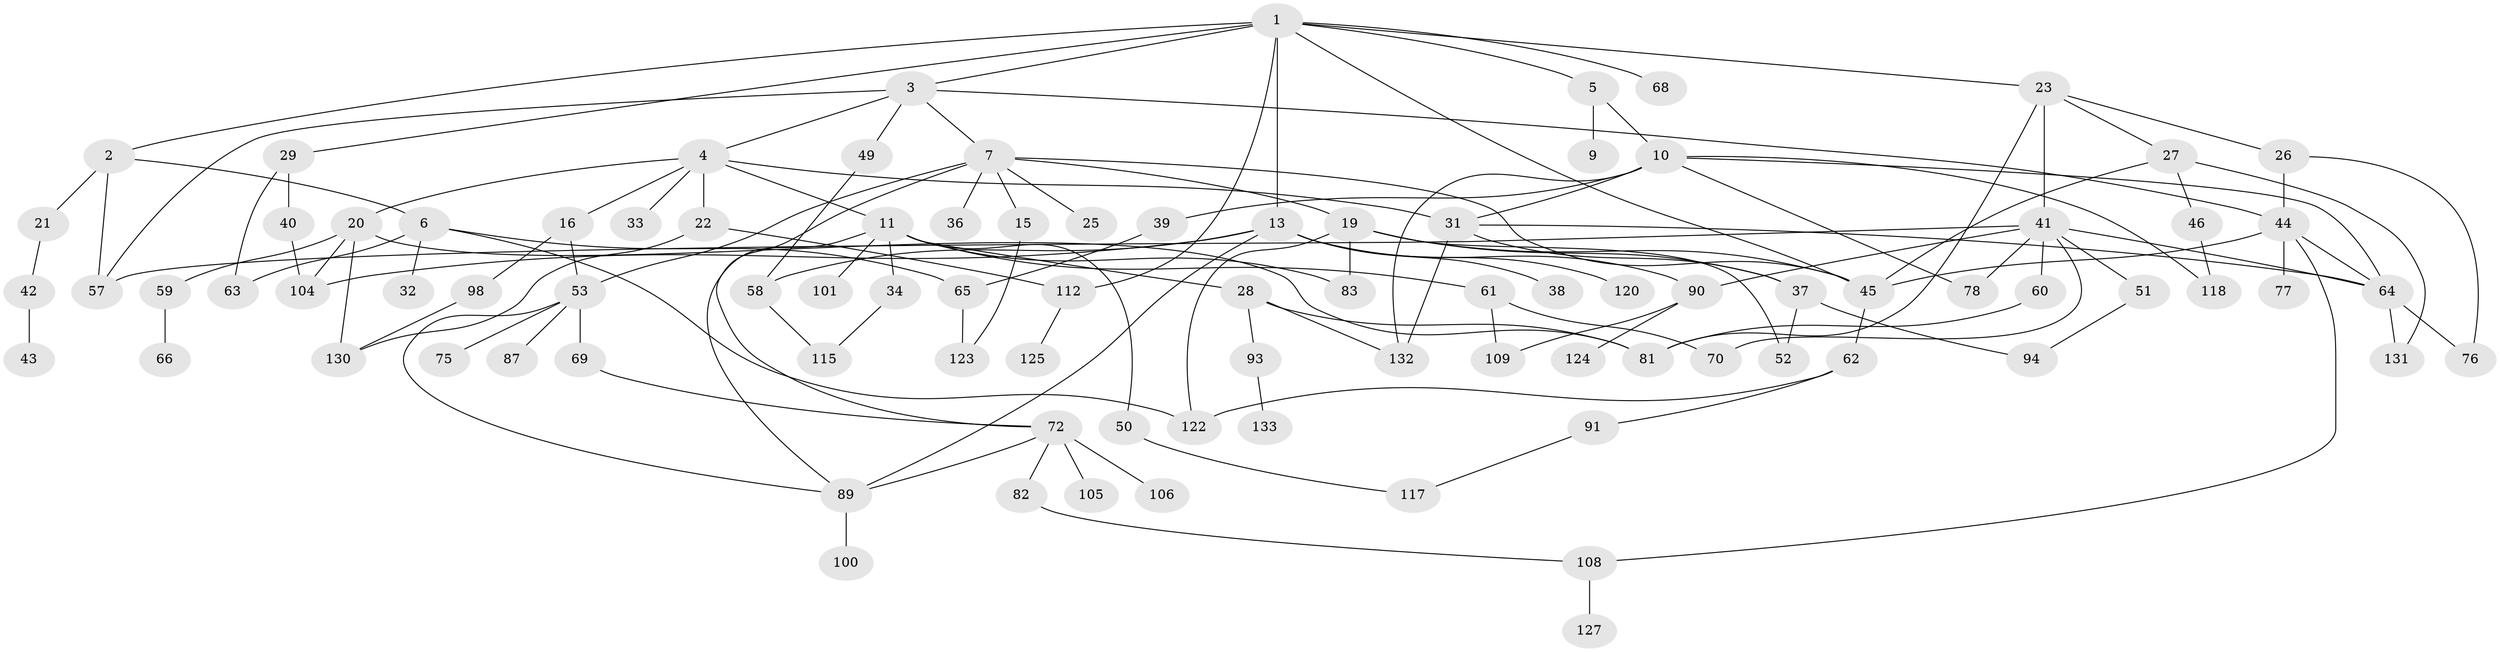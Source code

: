 // Generated by graph-tools (version 1.1) at 2025/23/03/03/25 07:23:33]
// undirected, 92 vertices, 137 edges
graph export_dot {
graph [start="1"]
  node [color=gray90,style=filled];
  1 [super="+24"];
  2 [super="+17"];
  3 [super="+18"];
  4 [super="+8"];
  5;
  6 [super="+12"];
  7 [super="+119"];
  9;
  10 [super="+103"];
  11 [super="+14"];
  13 [super="+80"];
  15;
  16 [super="+128"];
  19 [super="+67"];
  20 [super="+48"];
  21 [super="+30"];
  22 [super="+107"];
  23;
  25;
  26 [super="+35"];
  27 [super="+114"];
  28 [super="+73"];
  29 [super="+102"];
  31 [super="+71"];
  32;
  33;
  34;
  36;
  37 [super="+55"];
  38;
  39 [super="+56"];
  40 [super="+47"];
  41 [super="+99"];
  42 [super="+92"];
  43;
  44 [super="+95"];
  45 [super="+74"];
  46;
  49;
  50;
  51 [super="+129"];
  52 [super="+111"];
  53 [super="+54"];
  57 [super="+126"];
  58;
  59;
  60 [super="+79"];
  61 [super="+96"];
  62;
  63 [super="+88"];
  64 [super="+84"];
  65;
  66 [super="+113"];
  68;
  69;
  70 [super="+86"];
  72 [super="+97"];
  75;
  76;
  77;
  78;
  81 [super="+85"];
  82;
  83;
  87;
  89;
  90 [super="+116"];
  91;
  93;
  94;
  98 [super="+134"];
  100;
  101;
  104;
  105;
  106;
  108 [super="+110"];
  109;
  112 [super="+121"];
  115;
  117;
  118;
  120;
  122;
  123;
  124;
  125;
  127;
  130;
  131;
  132;
  133;
  1 -- 2;
  1 -- 3;
  1 -- 5;
  1 -- 13;
  1 -- 23;
  1 -- 29;
  1 -- 45;
  1 -- 68;
  1 -- 112;
  2 -- 6;
  2 -- 57;
  2 -- 21;
  3 -- 4;
  3 -- 7;
  3 -- 49;
  3 -- 57;
  3 -- 44;
  4 -- 22;
  4 -- 33;
  4 -- 16;
  4 -- 20;
  4 -- 11;
  4 -- 31;
  5 -- 9;
  5 -- 10;
  6 -- 32;
  6 -- 122;
  6 -- 65;
  6 -- 63;
  7 -- 15;
  7 -- 19;
  7 -- 25;
  7 -- 36;
  7 -- 53;
  7 -- 72;
  7 -- 45;
  10 -- 39;
  10 -- 78;
  10 -- 64;
  10 -- 132;
  10 -- 118;
  10 -- 31;
  11 -- 28;
  11 -- 50;
  11 -- 61;
  11 -- 83;
  11 -- 89;
  11 -- 34;
  11 -- 101;
  13 -- 38;
  13 -- 104;
  13 -- 89;
  13 -- 120;
  13 -- 58;
  13 -- 90;
  15 -- 123;
  16 -- 98;
  16 -- 53;
  19 -- 52;
  19 -- 83;
  19 -- 122;
  19 -- 37;
  19 -- 45;
  20 -- 81;
  20 -- 104;
  20 -- 130;
  20 -- 59;
  21 -- 42;
  22 -- 130;
  22 -- 112;
  23 -- 26;
  23 -- 27;
  23 -- 41;
  23 -- 81;
  26 -- 44;
  26 -- 76;
  27 -- 46;
  27 -- 131;
  27 -- 45;
  28 -- 93;
  28 -- 132;
  28 -- 81;
  29 -- 40;
  29 -- 63;
  31 -- 37;
  31 -- 132;
  31 -- 64;
  34 -- 115;
  37 -- 52;
  37 -- 94;
  39 -- 65;
  40 -- 104;
  41 -- 51;
  41 -- 60;
  41 -- 78;
  41 -- 57;
  41 -- 64;
  41 -- 90;
  41 -- 70;
  42 -- 43;
  44 -- 64;
  44 -- 77;
  44 -- 45;
  44 -- 108;
  45 -- 62;
  46 -- 118;
  49 -- 58;
  50 -- 117;
  51 -- 94;
  53 -- 69;
  53 -- 87;
  53 -- 89;
  53 -- 75;
  58 -- 115;
  59 -- 66;
  60 -- 81;
  61 -- 70;
  61 -- 109;
  62 -- 91;
  62 -- 122;
  64 -- 131;
  64 -- 76;
  65 -- 123;
  69 -- 72;
  72 -- 82;
  72 -- 105;
  72 -- 89;
  72 -- 106;
  82 -- 108;
  89 -- 100;
  90 -- 124;
  90 -- 109;
  91 -- 117;
  93 -- 133;
  98 -- 130;
  108 -- 127;
  112 -- 125;
}
